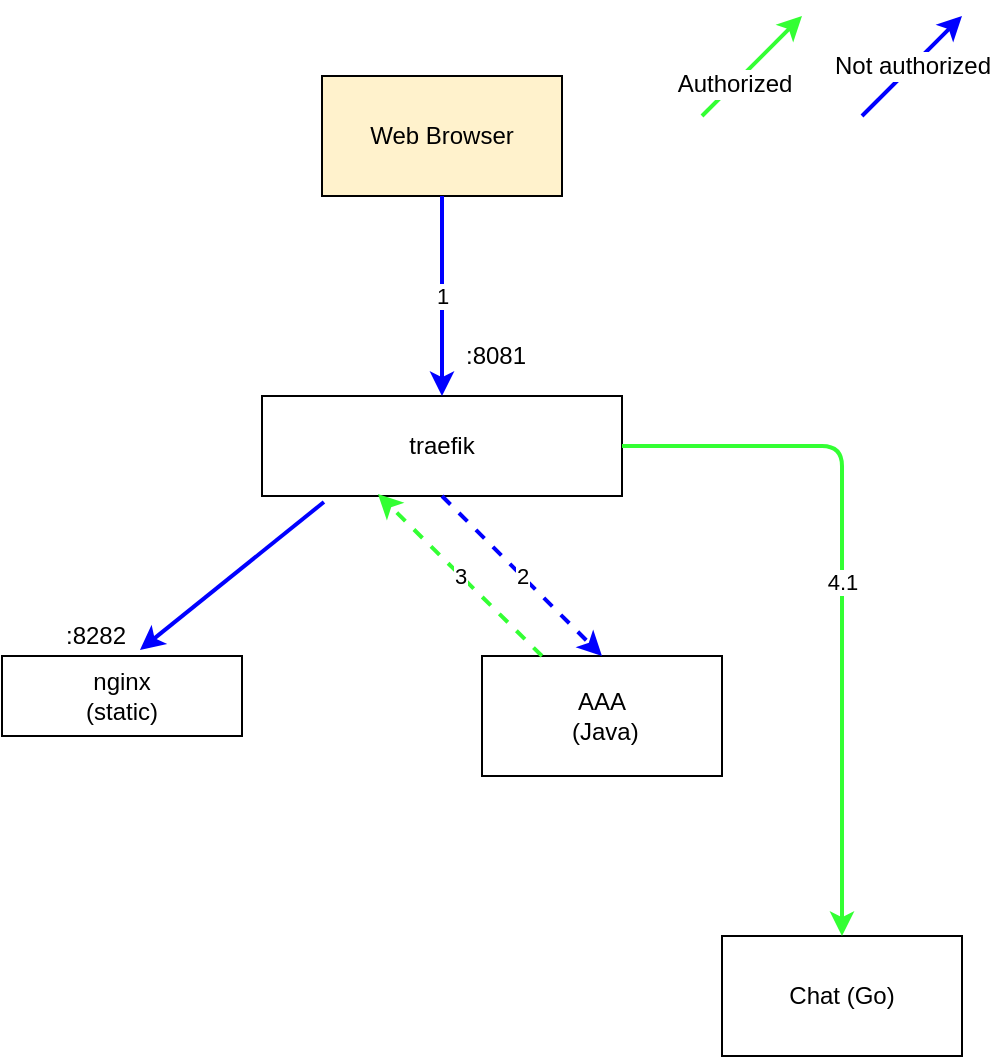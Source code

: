 <mxfile version="13.4.2" type="device"><diagram id="hfaFWcf3ZpBwRVnP8rDJ" name="Page-1"><mxGraphModel dx="1422" dy="671" grid="1" gridSize="10" guides="1" tooltips="1" connect="1" arrows="1" fold="1" page="1" pageScale="1" pageWidth="827" pageHeight="1169" math="0" shadow="0"><root><mxCell id="0"/><mxCell id="1" parent="0"/><mxCell id="EeRlNoye4MzsQ-oPWJcd-1" value="Web Browser" style="rounded=0;whiteSpace=wrap;html=1;fillColor=#FFF2CC;" parent="1" vertex="1"><mxGeometry x="240" y="150" width="120" height="60" as="geometry"/></mxCell><mxCell id="EeRlNoye4MzsQ-oPWJcd-3" value="&lt;div&gt;AAA&lt;/div&gt;&amp;nbsp;(Java)" style="rounded=0;whiteSpace=wrap;html=1;fillColor=#FFFFFF;" parent="1" vertex="1"><mxGeometry x="320" y="440" width="120" height="60" as="geometry"/></mxCell><mxCell id="EeRlNoye4MzsQ-oPWJcd-4" value="&lt;div&gt;Chat (Go)&lt;/div&gt;" style="rounded=0;whiteSpace=wrap;html=1;fillColor=#FFFFFF;" parent="1" vertex="1"><mxGeometry x="440" y="580" width="120" height="60" as="geometry"/></mxCell><mxCell id="EeRlNoye4MzsQ-oPWJcd-6" value="&lt;div&gt;traefik&lt;/div&gt;" style="rounded=0;whiteSpace=wrap;html=1;fillColor=#FFFFFF;" parent="1" vertex="1"><mxGeometry x="210" y="310" width="180" height="50" as="geometry"/></mxCell><mxCell id="EeRlNoye4MzsQ-oPWJcd-10" value=":8282" style="text;html=1;resizable=0;points=[];autosize=1;align=left;verticalAlign=top;spacingTop=-4;" parent="1" vertex="1"><mxGeometry x="110" y="420" width="50" height="20" as="geometry"/></mxCell><mxCell id="EeRlNoye4MzsQ-oPWJcd-12" value="3" style="endArrow=classic;html=1;exitX=0.25;exitY=0;exitDx=0;exitDy=0;strokeColor=#33FF33;strokeWidth=2;entryX=0.322;entryY=0.98;entryDx=0;entryDy=0;entryPerimeter=0;fillColor=#d5e8d4;dashed=1;" parent="1" source="EeRlNoye4MzsQ-oPWJcd-3" target="EeRlNoye4MzsQ-oPWJcd-6" edge="1"><mxGeometry width="50" height="50" relative="1" as="geometry"><mxPoint x="240" y="470" as="sourcePoint"/><mxPoint x="190" y="510" as="targetPoint"/></mxGeometry></mxCell><mxCell id="EeRlNoye4MzsQ-oPWJcd-13" value="2" style="endArrow=classic;html=1;entryX=0.5;entryY=0;entryDx=0;entryDy=0;strokeWidth=2;strokeColor=#0000FF;dashed=1;" parent="1" target="EeRlNoye4MzsQ-oPWJcd-3" edge="1"><mxGeometry width="50" height="50" relative="1" as="geometry"><mxPoint x="300" y="360" as="sourcePoint"/><mxPoint x="170" y="720" as="targetPoint"/></mxGeometry></mxCell><mxCell id="EeRlNoye4MzsQ-oPWJcd-18" value="4.1" style="endArrow=classic;html=1;strokeColor=#33FF33;strokeWidth=2;exitX=1;exitY=0.5;exitDx=0;exitDy=0;entryX=0.5;entryY=0;entryDx=0;entryDy=0;" parent="1" source="EeRlNoye4MzsQ-oPWJcd-6" target="EeRlNoye4MzsQ-oPWJcd-4" edge="1"><mxGeometry width="50" height="50" relative="1" as="geometry"><mxPoint x="110" y="770" as="sourcePoint"/><mxPoint x="460" y="335" as="targetPoint"/><Array as="points"><mxPoint x="500" y="335"/></Array></mxGeometry></mxCell><mxCell id="EeRlNoye4MzsQ-oPWJcd-23" value="" style="endArrow=classic;html=1;strokeColor=#33FF33;strokeWidth=2;fontColor=#000000;" parent="1" edge="1"><mxGeometry width="50" height="50" relative="1" as="geometry"><mxPoint x="430" y="170" as="sourcePoint"/><mxPoint x="480" y="120" as="targetPoint"/></mxGeometry></mxCell><mxCell id="EeRlNoye4MzsQ-oPWJcd-24" value="&lt;div&gt;Authorized&lt;/div&gt;" style="text;html=1;resizable=0;points=[];align=center;verticalAlign=middle;labelBackgroundColor=#ffffff;fontColor=#000000;" parent="EeRlNoye4MzsQ-oPWJcd-23" vertex="1" connectable="0"><mxGeometry x="-0.36" relative="1" as="geometry"><mxPoint as="offset"/></mxGeometry></mxCell><mxCell id="EeRlNoye4MzsQ-oPWJcd-25" value="Not authorized" style="endArrow=classic;html=1;strokeColor=#0000FF;strokeWidth=2;fontColor=#000000;fontSize=12;" parent="1" edge="1"><mxGeometry width="50" height="50" relative="1" as="geometry"><mxPoint x="510" y="170" as="sourcePoint"/><mxPoint x="560" y="120" as="targetPoint"/></mxGeometry></mxCell><mxCell id="vcQgQTusyHW_YfCnhBa--1" value="&lt;div&gt;nginx&lt;/div&gt;&lt;div&gt;(static)&lt;br&gt;&lt;/div&gt;" style="rounded=0;whiteSpace=wrap;html=1;fillColor=#FFFFFF;" parent="1" vertex="1"><mxGeometry x="80" y="440" width="120" height="40" as="geometry"/></mxCell><mxCell id="vcQgQTusyHW_YfCnhBa--2" value="1" style="edgeStyle=orthogonalEdgeStyle;rounded=0;orthogonalLoop=1;jettySize=auto;html=1;exitX=0.5;exitY=1;exitDx=0;exitDy=0;strokeWidth=2;strokeColor=#0000FF;entryX=0.5;entryY=0;entryDx=0;entryDy=0;" parent="1" source="EeRlNoye4MzsQ-oPWJcd-1" target="EeRlNoye4MzsQ-oPWJcd-6" edge="1"><mxGeometry relative="1" as="geometry"><mxPoint x="299.5" y="290" as="targetPoint"/><Array as="points"/><mxPoint x="299.5" y="210" as="sourcePoint"/></mxGeometry></mxCell><mxCell id="vcQgQTusyHW_YfCnhBa--3" value="&lt;div&gt;:8081&lt;/div&gt;" style="text;html=1;resizable=0;points=[];autosize=1;align=left;verticalAlign=top;spacingTop=-4;" parent="1" vertex="1"><mxGeometry x="310" y="280" width="50" height="20" as="geometry"/></mxCell><mxCell id="DcinpYruqwlafFvIQGL7-3" value="" style="endArrow=classic;html=1;strokeColor=#0000FF;strokeWidth=2;fontColor=#000000;fontSize=12;exitX=0.172;exitY=1.06;exitDx=0;exitDy=0;exitPerimeter=0;entryX=0.575;entryY=-0.075;entryDx=0;entryDy=0;entryPerimeter=0;" parent="1" source="EeRlNoye4MzsQ-oPWJcd-6" target="vcQgQTusyHW_YfCnhBa--1" edge="1"><mxGeometry x="1" y="50" width="50" height="50" relative="1" as="geometry"><mxPoint x="80" y="300" as="sourcePoint"/><mxPoint x="130" y="250" as="targetPoint"/><mxPoint x="5" y="-4" as="offset"/></mxGeometry></mxCell></root></mxGraphModel></diagram></mxfile>